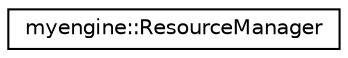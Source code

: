 digraph "Graphical Class Hierarchy"
{
 // LATEX_PDF_SIZE
  edge [fontname="Helvetica",fontsize="10",labelfontname="Helvetica",labelfontsize="10"];
  node [fontname="Helvetica",fontsize="10",shape=record];
  rankdir="LR";
  Node0 [label="myengine::ResourceManager",height=0.2,width=0.4,color="black", fillcolor="white", style="filled",URL="$structmyengine_1_1_resource_manager.html",tooltip=" "];
}
